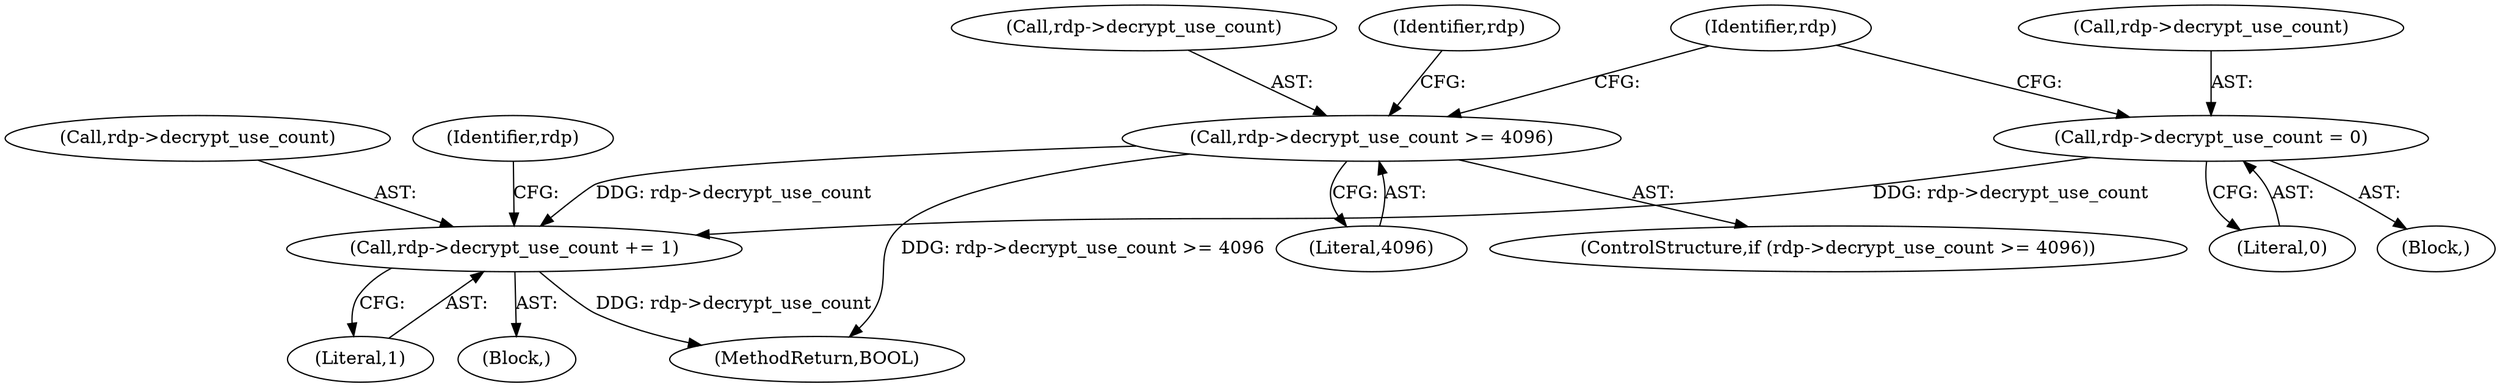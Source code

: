 digraph "0_FreeRDP_7d58aac24fe20ffaad7bd9b40c9ddf457c1b06e7_0@API" {
"1000157" [label="(Call,rdp->decrypt_use_count += 1)"];
"1000114" [label="(Call,rdp->decrypt_use_count >= 4096)"];
"1000145" [label="(Call,rdp->decrypt_use_count = 0)"];
"1000104" [label="(Block,)"];
"1000118" [label="(Literal,4096)"];
"1000145" [label="(Call,rdp->decrypt_use_count = 0)"];
"1000149" [label="(Literal,0)"];
"1000152" [label="(Identifier,rdp)"];
"1000157" [label="(Call,rdp->decrypt_use_count += 1)"];
"1000164" [label="(Identifier,rdp)"];
"1000119" [label="(Block,)"];
"1000115" [label="(Call,rdp->decrypt_use_count)"];
"1000122" [label="(Identifier,rdp)"];
"1000113" [label="(ControlStructure,if (rdp->decrypt_use_count >= 4096))"];
"1000161" [label="(Literal,1)"];
"1000158" [label="(Call,rdp->decrypt_use_count)"];
"1000168" [label="(MethodReturn,BOOL)"];
"1000146" [label="(Call,rdp->decrypt_use_count)"];
"1000114" [label="(Call,rdp->decrypt_use_count >= 4096)"];
"1000157" -> "1000104"  [label="AST: "];
"1000157" -> "1000161"  [label="CFG: "];
"1000158" -> "1000157"  [label="AST: "];
"1000161" -> "1000157"  [label="AST: "];
"1000164" -> "1000157"  [label="CFG: "];
"1000157" -> "1000168"  [label="DDG: rdp->decrypt_use_count"];
"1000114" -> "1000157"  [label="DDG: rdp->decrypt_use_count"];
"1000145" -> "1000157"  [label="DDG: rdp->decrypt_use_count"];
"1000114" -> "1000113"  [label="AST: "];
"1000114" -> "1000118"  [label="CFG: "];
"1000115" -> "1000114"  [label="AST: "];
"1000118" -> "1000114"  [label="AST: "];
"1000122" -> "1000114"  [label="CFG: "];
"1000152" -> "1000114"  [label="CFG: "];
"1000114" -> "1000168"  [label="DDG: rdp->decrypt_use_count >= 4096"];
"1000145" -> "1000119"  [label="AST: "];
"1000145" -> "1000149"  [label="CFG: "];
"1000146" -> "1000145"  [label="AST: "];
"1000149" -> "1000145"  [label="AST: "];
"1000152" -> "1000145"  [label="CFG: "];
}
